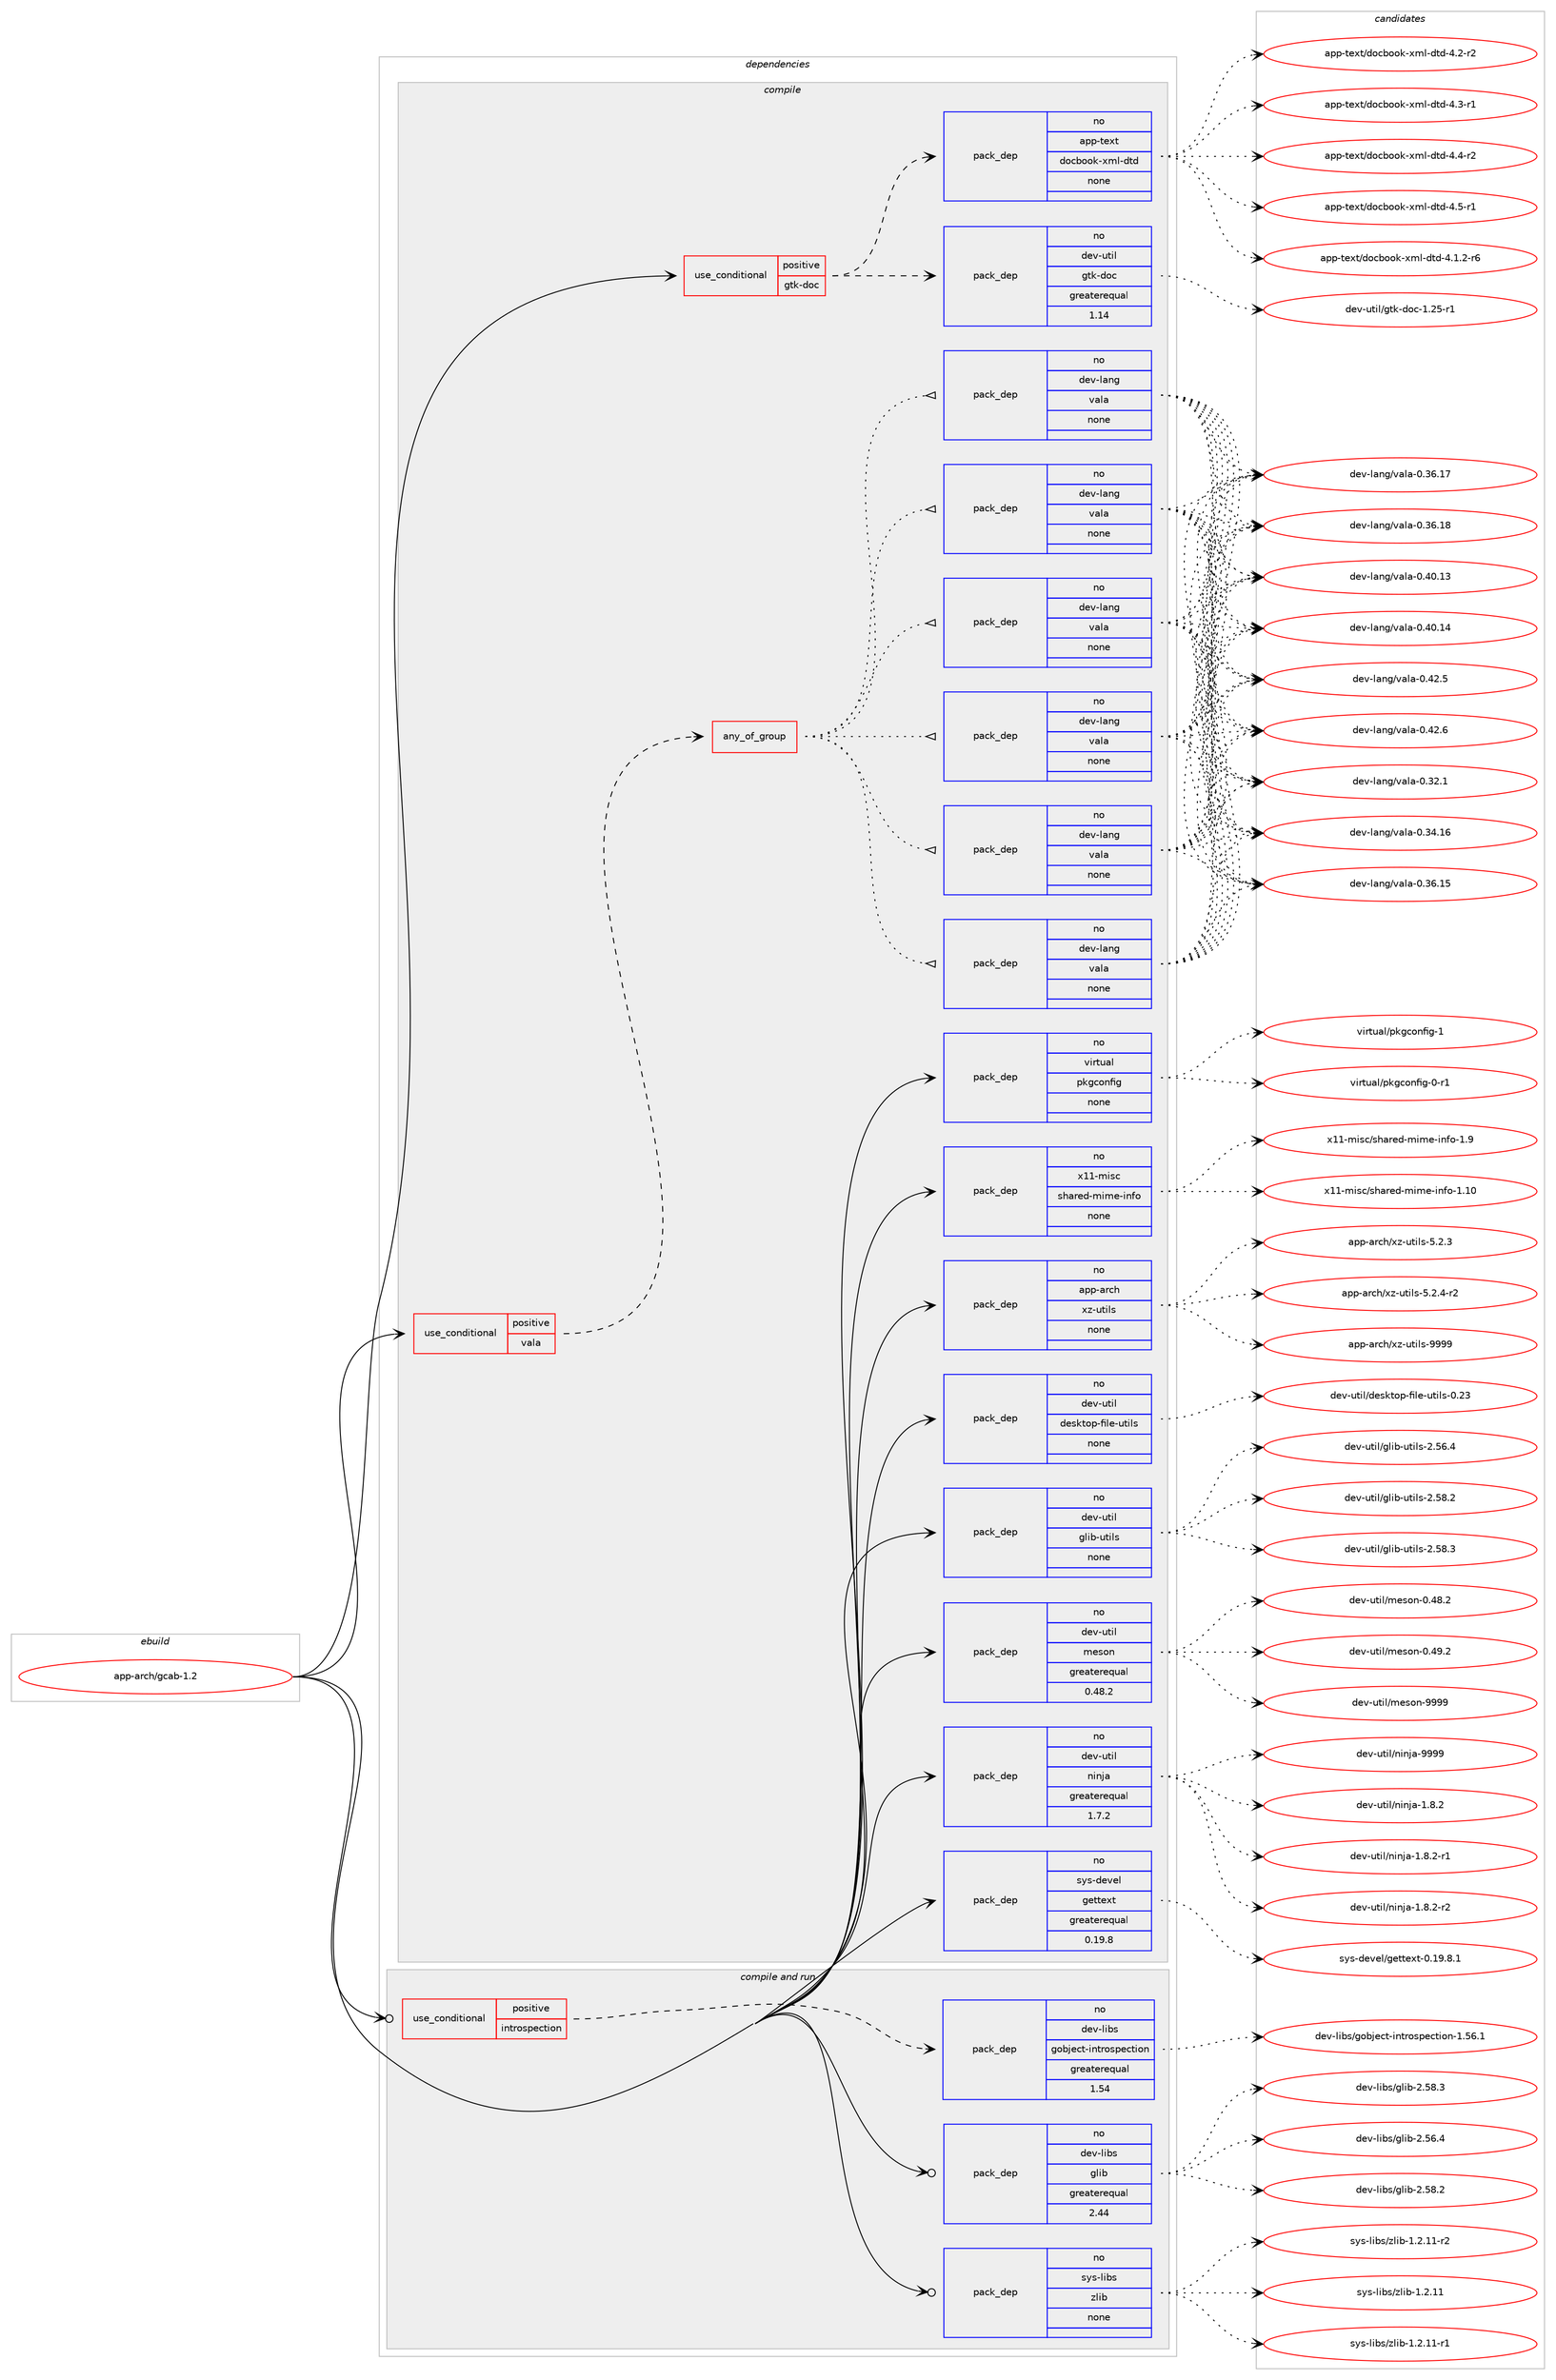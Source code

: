 digraph prolog {

# *************
# Graph options
# *************

newrank=true;
concentrate=true;
compound=true;
graph [rankdir=LR,fontname=Helvetica,fontsize=10,ranksep=1.5];#, ranksep=2.5, nodesep=0.2];
edge  [arrowhead=vee];
node  [fontname=Helvetica,fontsize=10];

# **********
# The ebuild
# **********

subgraph cluster_leftcol {
color=gray;
rank=same;
label=<<i>ebuild</i>>;
id [label="app-arch/gcab-1.2", color=red, width=4, href="../app-arch/gcab-1.2.svg"];
}

# ****************
# The dependencies
# ****************

subgraph cluster_midcol {
color=gray;
label=<<i>dependencies</i>>;
subgraph cluster_compile {
fillcolor="#eeeeee";
style=filled;
label=<<i>compile</i>>;
subgraph cond346520 {
dependency1271210 [label=<<TABLE BORDER="0" CELLBORDER="1" CELLSPACING="0" CELLPADDING="4"><TR><TD ROWSPAN="3" CELLPADDING="10">use_conditional</TD></TR><TR><TD>positive</TD></TR><TR><TD>gtk-doc</TD></TR></TABLE>>, shape=none, color=red];
subgraph pack904965 {
dependency1271211 [label=<<TABLE BORDER="0" CELLBORDER="1" CELLSPACING="0" CELLPADDING="4" WIDTH="220"><TR><TD ROWSPAN="6" CELLPADDING="30">pack_dep</TD></TR><TR><TD WIDTH="110">no</TD></TR><TR><TD>dev-util</TD></TR><TR><TD>gtk-doc</TD></TR><TR><TD>greaterequal</TD></TR><TR><TD>1.14</TD></TR></TABLE>>, shape=none, color=blue];
}
dependency1271210:e -> dependency1271211:w [weight=20,style="dashed",arrowhead="vee"];
subgraph pack904966 {
dependency1271212 [label=<<TABLE BORDER="0" CELLBORDER="1" CELLSPACING="0" CELLPADDING="4" WIDTH="220"><TR><TD ROWSPAN="6" CELLPADDING="30">pack_dep</TD></TR><TR><TD WIDTH="110">no</TD></TR><TR><TD>app-text</TD></TR><TR><TD>docbook-xml-dtd</TD></TR><TR><TD>none</TD></TR><TR><TD></TD></TR></TABLE>>, shape=none, color=blue];
}
dependency1271210:e -> dependency1271212:w [weight=20,style="dashed",arrowhead="vee"];
}
id:e -> dependency1271210:w [weight=20,style="solid",arrowhead="vee"];
subgraph cond346521 {
dependency1271213 [label=<<TABLE BORDER="0" CELLBORDER="1" CELLSPACING="0" CELLPADDING="4"><TR><TD ROWSPAN="3" CELLPADDING="10">use_conditional</TD></TR><TR><TD>positive</TD></TR><TR><TD>vala</TD></TR></TABLE>>, shape=none, color=red];
subgraph any19204 {
dependency1271214 [label=<<TABLE BORDER="0" CELLBORDER="1" CELLSPACING="0" CELLPADDING="4"><TR><TD CELLPADDING="10">any_of_group</TD></TR></TABLE>>, shape=none, color=red];subgraph pack904967 {
dependency1271215 [label=<<TABLE BORDER="0" CELLBORDER="1" CELLSPACING="0" CELLPADDING="4" WIDTH="220"><TR><TD ROWSPAN="6" CELLPADDING="30">pack_dep</TD></TR><TR><TD WIDTH="110">no</TD></TR><TR><TD>dev-lang</TD></TR><TR><TD>vala</TD></TR><TR><TD>none</TD></TR><TR><TD></TD></TR></TABLE>>, shape=none, color=blue];
}
dependency1271214:e -> dependency1271215:w [weight=20,style="dotted",arrowhead="oinv"];
subgraph pack904968 {
dependency1271216 [label=<<TABLE BORDER="0" CELLBORDER="1" CELLSPACING="0" CELLPADDING="4" WIDTH="220"><TR><TD ROWSPAN="6" CELLPADDING="30">pack_dep</TD></TR><TR><TD WIDTH="110">no</TD></TR><TR><TD>dev-lang</TD></TR><TR><TD>vala</TD></TR><TR><TD>none</TD></TR><TR><TD></TD></TR></TABLE>>, shape=none, color=blue];
}
dependency1271214:e -> dependency1271216:w [weight=20,style="dotted",arrowhead="oinv"];
subgraph pack904969 {
dependency1271217 [label=<<TABLE BORDER="0" CELLBORDER="1" CELLSPACING="0" CELLPADDING="4" WIDTH="220"><TR><TD ROWSPAN="6" CELLPADDING="30">pack_dep</TD></TR><TR><TD WIDTH="110">no</TD></TR><TR><TD>dev-lang</TD></TR><TR><TD>vala</TD></TR><TR><TD>none</TD></TR><TR><TD></TD></TR></TABLE>>, shape=none, color=blue];
}
dependency1271214:e -> dependency1271217:w [weight=20,style="dotted",arrowhead="oinv"];
subgraph pack904970 {
dependency1271218 [label=<<TABLE BORDER="0" CELLBORDER="1" CELLSPACING="0" CELLPADDING="4" WIDTH="220"><TR><TD ROWSPAN="6" CELLPADDING="30">pack_dep</TD></TR><TR><TD WIDTH="110">no</TD></TR><TR><TD>dev-lang</TD></TR><TR><TD>vala</TD></TR><TR><TD>none</TD></TR><TR><TD></TD></TR></TABLE>>, shape=none, color=blue];
}
dependency1271214:e -> dependency1271218:w [weight=20,style="dotted",arrowhead="oinv"];
subgraph pack904971 {
dependency1271219 [label=<<TABLE BORDER="0" CELLBORDER="1" CELLSPACING="0" CELLPADDING="4" WIDTH="220"><TR><TD ROWSPAN="6" CELLPADDING="30">pack_dep</TD></TR><TR><TD WIDTH="110">no</TD></TR><TR><TD>dev-lang</TD></TR><TR><TD>vala</TD></TR><TR><TD>none</TD></TR><TR><TD></TD></TR></TABLE>>, shape=none, color=blue];
}
dependency1271214:e -> dependency1271219:w [weight=20,style="dotted",arrowhead="oinv"];
subgraph pack904972 {
dependency1271220 [label=<<TABLE BORDER="0" CELLBORDER="1" CELLSPACING="0" CELLPADDING="4" WIDTH="220"><TR><TD ROWSPAN="6" CELLPADDING="30">pack_dep</TD></TR><TR><TD WIDTH="110">no</TD></TR><TR><TD>dev-lang</TD></TR><TR><TD>vala</TD></TR><TR><TD>none</TD></TR><TR><TD></TD></TR></TABLE>>, shape=none, color=blue];
}
dependency1271214:e -> dependency1271220:w [weight=20,style="dotted",arrowhead="oinv"];
}
dependency1271213:e -> dependency1271214:w [weight=20,style="dashed",arrowhead="vee"];
}
id:e -> dependency1271213:w [weight=20,style="solid",arrowhead="vee"];
subgraph pack904973 {
dependency1271221 [label=<<TABLE BORDER="0" CELLBORDER="1" CELLSPACING="0" CELLPADDING="4" WIDTH="220"><TR><TD ROWSPAN="6" CELLPADDING="30">pack_dep</TD></TR><TR><TD WIDTH="110">no</TD></TR><TR><TD>app-arch</TD></TR><TR><TD>xz-utils</TD></TR><TR><TD>none</TD></TR><TR><TD></TD></TR></TABLE>>, shape=none, color=blue];
}
id:e -> dependency1271221:w [weight=20,style="solid",arrowhead="vee"];
subgraph pack904974 {
dependency1271222 [label=<<TABLE BORDER="0" CELLBORDER="1" CELLSPACING="0" CELLPADDING="4" WIDTH="220"><TR><TD ROWSPAN="6" CELLPADDING="30">pack_dep</TD></TR><TR><TD WIDTH="110">no</TD></TR><TR><TD>dev-util</TD></TR><TR><TD>desktop-file-utils</TD></TR><TR><TD>none</TD></TR><TR><TD></TD></TR></TABLE>>, shape=none, color=blue];
}
id:e -> dependency1271222:w [weight=20,style="solid",arrowhead="vee"];
subgraph pack904975 {
dependency1271223 [label=<<TABLE BORDER="0" CELLBORDER="1" CELLSPACING="0" CELLPADDING="4" WIDTH="220"><TR><TD ROWSPAN="6" CELLPADDING="30">pack_dep</TD></TR><TR><TD WIDTH="110">no</TD></TR><TR><TD>dev-util</TD></TR><TR><TD>glib-utils</TD></TR><TR><TD>none</TD></TR><TR><TD></TD></TR></TABLE>>, shape=none, color=blue];
}
id:e -> dependency1271223:w [weight=20,style="solid",arrowhead="vee"];
subgraph pack904976 {
dependency1271224 [label=<<TABLE BORDER="0" CELLBORDER="1" CELLSPACING="0" CELLPADDING="4" WIDTH="220"><TR><TD ROWSPAN="6" CELLPADDING="30">pack_dep</TD></TR><TR><TD WIDTH="110">no</TD></TR><TR><TD>dev-util</TD></TR><TR><TD>meson</TD></TR><TR><TD>greaterequal</TD></TR><TR><TD>0.48.2</TD></TR></TABLE>>, shape=none, color=blue];
}
id:e -> dependency1271224:w [weight=20,style="solid",arrowhead="vee"];
subgraph pack904977 {
dependency1271225 [label=<<TABLE BORDER="0" CELLBORDER="1" CELLSPACING="0" CELLPADDING="4" WIDTH="220"><TR><TD ROWSPAN="6" CELLPADDING="30">pack_dep</TD></TR><TR><TD WIDTH="110">no</TD></TR><TR><TD>dev-util</TD></TR><TR><TD>ninja</TD></TR><TR><TD>greaterequal</TD></TR><TR><TD>1.7.2</TD></TR></TABLE>>, shape=none, color=blue];
}
id:e -> dependency1271225:w [weight=20,style="solid",arrowhead="vee"];
subgraph pack904978 {
dependency1271226 [label=<<TABLE BORDER="0" CELLBORDER="1" CELLSPACING="0" CELLPADDING="4" WIDTH="220"><TR><TD ROWSPAN="6" CELLPADDING="30">pack_dep</TD></TR><TR><TD WIDTH="110">no</TD></TR><TR><TD>sys-devel</TD></TR><TR><TD>gettext</TD></TR><TR><TD>greaterequal</TD></TR><TR><TD>0.19.8</TD></TR></TABLE>>, shape=none, color=blue];
}
id:e -> dependency1271226:w [weight=20,style="solid",arrowhead="vee"];
subgraph pack904979 {
dependency1271227 [label=<<TABLE BORDER="0" CELLBORDER="1" CELLSPACING="0" CELLPADDING="4" WIDTH="220"><TR><TD ROWSPAN="6" CELLPADDING="30">pack_dep</TD></TR><TR><TD WIDTH="110">no</TD></TR><TR><TD>virtual</TD></TR><TR><TD>pkgconfig</TD></TR><TR><TD>none</TD></TR><TR><TD></TD></TR></TABLE>>, shape=none, color=blue];
}
id:e -> dependency1271227:w [weight=20,style="solid",arrowhead="vee"];
subgraph pack904980 {
dependency1271228 [label=<<TABLE BORDER="0" CELLBORDER="1" CELLSPACING="0" CELLPADDING="4" WIDTH="220"><TR><TD ROWSPAN="6" CELLPADDING="30">pack_dep</TD></TR><TR><TD WIDTH="110">no</TD></TR><TR><TD>x11-misc</TD></TR><TR><TD>shared-mime-info</TD></TR><TR><TD>none</TD></TR><TR><TD></TD></TR></TABLE>>, shape=none, color=blue];
}
id:e -> dependency1271228:w [weight=20,style="solid",arrowhead="vee"];
}
subgraph cluster_compileandrun {
fillcolor="#eeeeee";
style=filled;
label=<<i>compile and run</i>>;
subgraph cond346522 {
dependency1271229 [label=<<TABLE BORDER="0" CELLBORDER="1" CELLSPACING="0" CELLPADDING="4"><TR><TD ROWSPAN="3" CELLPADDING="10">use_conditional</TD></TR><TR><TD>positive</TD></TR><TR><TD>introspection</TD></TR></TABLE>>, shape=none, color=red];
subgraph pack904981 {
dependency1271230 [label=<<TABLE BORDER="0" CELLBORDER="1" CELLSPACING="0" CELLPADDING="4" WIDTH="220"><TR><TD ROWSPAN="6" CELLPADDING="30">pack_dep</TD></TR><TR><TD WIDTH="110">no</TD></TR><TR><TD>dev-libs</TD></TR><TR><TD>gobject-introspection</TD></TR><TR><TD>greaterequal</TD></TR><TR><TD>1.54</TD></TR></TABLE>>, shape=none, color=blue];
}
dependency1271229:e -> dependency1271230:w [weight=20,style="dashed",arrowhead="vee"];
}
id:e -> dependency1271229:w [weight=20,style="solid",arrowhead="odotvee"];
subgraph pack904982 {
dependency1271231 [label=<<TABLE BORDER="0" CELLBORDER="1" CELLSPACING="0" CELLPADDING="4" WIDTH="220"><TR><TD ROWSPAN="6" CELLPADDING="30">pack_dep</TD></TR><TR><TD WIDTH="110">no</TD></TR><TR><TD>dev-libs</TD></TR><TR><TD>glib</TD></TR><TR><TD>greaterequal</TD></TR><TR><TD>2.44</TD></TR></TABLE>>, shape=none, color=blue];
}
id:e -> dependency1271231:w [weight=20,style="solid",arrowhead="odotvee"];
subgraph pack904983 {
dependency1271232 [label=<<TABLE BORDER="0" CELLBORDER="1" CELLSPACING="0" CELLPADDING="4" WIDTH="220"><TR><TD ROWSPAN="6" CELLPADDING="30">pack_dep</TD></TR><TR><TD WIDTH="110">no</TD></TR><TR><TD>sys-libs</TD></TR><TR><TD>zlib</TD></TR><TR><TD>none</TD></TR><TR><TD></TD></TR></TABLE>>, shape=none, color=blue];
}
id:e -> dependency1271232:w [weight=20,style="solid",arrowhead="odotvee"];
}
subgraph cluster_run {
fillcolor="#eeeeee";
style=filled;
label=<<i>run</i>>;
}
}

# **************
# The candidates
# **************

subgraph cluster_choices {
rank=same;
color=gray;
label=<<i>candidates</i>>;

subgraph choice904965 {
color=black;
nodesep=1;
choice1001011184511711610510847103116107451001119945494650534511449 [label="dev-util/gtk-doc-1.25-r1", color=red, width=4,href="../dev-util/gtk-doc-1.25-r1.svg"];
dependency1271211:e -> choice1001011184511711610510847103116107451001119945494650534511449:w [style=dotted,weight="100"];
}
subgraph choice904966 {
color=black;
nodesep=1;
choice971121124511610112011647100111999811111110745120109108451001161004552464946504511454 [label="app-text/docbook-xml-dtd-4.1.2-r6", color=red, width=4,href="../app-text/docbook-xml-dtd-4.1.2-r6.svg"];
choice97112112451161011201164710011199981111111074512010910845100116100455246504511450 [label="app-text/docbook-xml-dtd-4.2-r2", color=red, width=4,href="../app-text/docbook-xml-dtd-4.2-r2.svg"];
choice97112112451161011201164710011199981111111074512010910845100116100455246514511449 [label="app-text/docbook-xml-dtd-4.3-r1", color=red, width=4,href="../app-text/docbook-xml-dtd-4.3-r1.svg"];
choice97112112451161011201164710011199981111111074512010910845100116100455246524511450 [label="app-text/docbook-xml-dtd-4.4-r2", color=red, width=4,href="../app-text/docbook-xml-dtd-4.4-r2.svg"];
choice97112112451161011201164710011199981111111074512010910845100116100455246534511449 [label="app-text/docbook-xml-dtd-4.5-r1", color=red, width=4,href="../app-text/docbook-xml-dtd-4.5-r1.svg"];
dependency1271212:e -> choice971121124511610112011647100111999811111110745120109108451001161004552464946504511454:w [style=dotted,weight="100"];
dependency1271212:e -> choice97112112451161011201164710011199981111111074512010910845100116100455246504511450:w [style=dotted,weight="100"];
dependency1271212:e -> choice97112112451161011201164710011199981111111074512010910845100116100455246514511449:w [style=dotted,weight="100"];
dependency1271212:e -> choice97112112451161011201164710011199981111111074512010910845100116100455246524511450:w [style=dotted,weight="100"];
dependency1271212:e -> choice97112112451161011201164710011199981111111074512010910845100116100455246534511449:w [style=dotted,weight="100"];
}
subgraph choice904967 {
color=black;
nodesep=1;
choice100101118451089711010347118971089745484651504649 [label="dev-lang/vala-0.32.1", color=red, width=4,href="../dev-lang/vala-0.32.1.svg"];
choice10010111845108971101034711897108974548465152464954 [label="dev-lang/vala-0.34.16", color=red, width=4,href="../dev-lang/vala-0.34.16.svg"];
choice10010111845108971101034711897108974548465154464953 [label="dev-lang/vala-0.36.15", color=red, width=4,href="../dev-lang/vala-0.36.15.svg"];
choice10010111845108971101034711897108974548465154464955 [label="dev-lang/vala-0.36.17", color=red, width=4,href="../dev-lang/vala-0.36.17.svg"];
choice10010111845108971101034711897108974548465154464956 [label="dev-lang/vala-0.36.18", color=red, width=4,href="../dev-lang/vala-0.36.18.svg"];
choice10010111845108971101034711897108974548465248464951 [label="dev-lang/vala-0.40.13", color=red, width=4,href="../dev-lang/vala-0.40.13.svg"];
choice10010111845108971101034711897108974548465248464952 [label="dev-lang/vala-0.40.14", color=red, width=4,href="../dev-lang/vala-0.40.14.svg"];
choice100101118451089711010347118971089745484652504653 [label="dev-lang/vala-0.42.5", color=red, width=4,href="../dev-lang/vala-0.42.5.svg"];
choice100101118451089711010347118971089745484652504654 [label="dev-lang/vala-0.42.6", color=red, width=4,href="../dev-lang/vala-0.42.6.svg"];
dependency1271215:e -> choice100101118451089711010347118971089745484651504649:w [style=dotted,weight="100"];
dependency1271215:e -> choice10010111845108971101034711897108974548465152464954:w [style=dotted,weight="100"];
dependency1271215:e -> choice10010111845108971101034711897108974548465154464953:w [style=dotted,weight="100"];
dependency1271215:e -> choice10010111845108971101034711897108974548465154464955:w [style=dotted,weight="100"];
dependency1271215:e -> choice10010111845108971101034711897108974548465154464956:w [style=dotted,weight="100"];
dependency1271215:e -> choice10010111845108971101034711897108974548465248464951:w [style=dotted,weight="100"];
dependency1271215:e -> choice10010111845108971101034711897108974548465248464952:w [style=dotted,weight="100"];
dependency1271215:e -> choice100101118451089711010347118971089745484652504653:w [style=dotted,weight="100"];
dependency1271215:e -> choice100101118451089711010347118971089745484652504654:w [style=dotted,weight="100"];
}
subgraph choice904968 {
color=black;
nodesep=1;
choice100101118451089711010347118971089745484651504649 [label="dev-lang/vala-0.32.1", color=red, width=4,href="../dev-lang/vala-0.32.1.svg"];
choice10010111845108971101034711897108974548465152464954 [label="dev-lang/vala-0.34.16", color=red, width=4,href="../dev-lang/vala-0.34.16.svg"];
choice10010111845108971101034711897108974548465154464953 [label="dev-lang/vala-0.36.15", color=red, width=4,href="../dev-lang/vala-0.36.15.svg"];
choice10010111845108971101034711897108974548465154464955 [label="dev-lang/vala-0.36.17", color=red, width=4,href="../dev-lang/vala-0.36.17.svg"];
choice10010111845108971101034711897108974548465154464956 [label="dev-lang/vala-0.36.18", color=red, width=4,href="../dev-lang/vala-0.36.18.svg"];
choice10010111845108971101034711897108974548465248464951 [label="dev-lang/vala-0.40.13", color=red, width=4,href="../dev-lang/vala-0.40.13.svg"];
choice10010111845108971101034711897108974548465248464952 [label="dev-lang/vala-0.40.14", color=red, width=4,href="../dev-lang/vala-0.40.14.svg"];
choice100101118451089711010347118971089745484652504653 [label="dev-lang/vala-0.42.5", color=red, width=4,href="../dev-lang/vala-0.42.5.svg"];
choice100101118451089711010347118971089745484652504654 [label="dev-lang/vala-0.42.6", color=red, width=4,href="../dev-lang/vala-0.42.6.svg"];
dependency1271216:e -> choice100101118451089711010347118971089745484651504649:w [style=dotted,weight="100"];
dependency1271216:e -> choice10010111845108971101034711897108974548465152464954:w [style=dotted,weight="100"];
dependency1271216:e -> choice10010111845108971101034711897108974548465154464953:w [style=dotted,weight="100"];
dependency1271216:e -> choice10010111845108971101034711897108974548465154464955:w [style=dotted,weight="100"];
dependency1271216:e -> choice10010111845108971101034711897108974548465154464956:w [style=dotted,weight="100"];
dependency1271216:e -> choice10010111845108971101034711897108974548465248464951:w [style=dotted,weight="100"];
dependency1271216:e -> choice10010111845108971101034711897108974548465248464952:w [style=dotted,weight="100"];
dependency1271216:e -> choice100101118451089711010347118971089745484652504653:w [style=dotted,weight="100"];
dependency1271216:e -> choice100101118451089711010347118971089745484652504654:w [style=dotted,weight="100"];
}
subgraph choice904969 {
color=black;
nodesep=1;
choice100101118451089711010347118971089745484651504649 [label="dev-lang/vala-0.32.1", color=red, width=4,href="../dev-lang/vala-0.32.1.svg"];
choice10010111845108971101034711897108974548465152464954 [label="dev-lang/vala-0.34.16", color=red, width=4,href="../dev-lang/vala-0.34.16.svg"];
choice10010111845108971101034711897108974548465154464953 [label="dev-lang/vala-0.36.15", color=red, width=4,href="../dev-lang/vala-0.36.15.svg"];
choice10010111845108971101034711897108974548465154464955 [label="dev-lang/vala-0.36.17", color=red, width=4,href="../dev-lang/vala-0.36.17.svg"];
choice10010111845108971101034711897108974548465154464956 [label="dev-lang/vala-0.36.18", color=red, width=4,href="../dev-lang/vala-0.36.18.svg"];
choice10010111845108971101034711897108974548465248464951 [label="dev-lang/vala-0.40.13", color=red, width=4,href="../dev-lang/vala-0.40.13.svg"];
choice10010111845108971101034711897108974548465248464952 [label="dev-lang/vala-0.40.14", color=red, width=4,href="../dev-lang/vala-0.40.14.svg"];
choice100101118451089711010347118971089745484652504653 [label="dev-lang/vala-0.42.5", color=red, width=4,href="../dev-lang/vala-0.42.5.svg"];
choice100101118451089711010347118971089745484652504654 [label="dev-lang/vala-0.42.6", color=red, width=4,href="../dev-lang/vala-0.42.6.svg"];
dependency1271217:e -> choice100101118451089711010347118971089745484651504649:w [style=dotted,weight="100"];
dependency1271217:e -> choice10010111845108971101034711897108974548465152464954:w [style=dotted,weight="100"];
dependency1271217:e -> choice10010111845108971101034711897108974548465154464953:w [style=dotted,weight="100"];
dependency1271217:e -> choice10010111845108971101034711897108974548465154464955:w [style=dotted,weight="100"];
dependency1271217:e -> choice10010111845108971101034711897108974548465154464956:w [style=dotted,weight="100"];
dependency1271217:e -> choice10010111845108971101034711897108974548465248464951:w [style=dotted,weight="100"];
dependency1271217:e -> choice10010111845108971101034711897108974548465248464952:w [style=dotted,weight="100"];
dependency1271217:e -> choice100101118451089711010347118971089745484652504653:w [style=dotted,weight="100"];
dependency1271217:e -> choice100101118451089711010347118971089745484652504654:w [style=dotted,weight="100"];
}
subgraph choice904970 {
color=black;
nodesep=1;
choice100101118451089711010347118971089745484651504649 [label="dev-lang/vala-0.32.1", color=red, width=4,href="../dev-lang/vala-0.32.1.svg"];
choice10010111845108971101034711897108974548465152464954 [label="dev-lang/vala-0.34.16", color=red, width=4,href="../dev-lang/vala-0.34.16.svg"];
choice10010111845108971101034711897108974548465154464953 [label="dev-lang/vala-0.36.15", color=red, width=4,href="../dev-lang/vala-0.36.15.svg"];
choice10010111845108971101034711897108974548465154464955 [label="dev-lang/vala-0.36.17", color=red, width=4,href="../dev-lang/vala-0.36.17.svg"];
choice10010111845108971101034711897108974548465154464956 [label="dev-lang/vala-0.36.18", color=red, width=4,href="../dev-lang/vala-0.36.18.svg"];
choice10010111845108971101034711897108974548465248464951 [label="dev-lang/vala-0.40.13", color=red, width=4,href="../dev-lang/vala-0.40.13.svg"];
choice10010111845108971101034711897108974548465248464952 [label="dev-lang/vala-0.40.14", color=red, width=4,href="../dev-lang/vala-0.40.14.svg"];
choice100101118451089711010347118971089745484652504653 [label="dev-lang/vala-0.42.5", color=red, width=4,href="../dev-lang/vala-0.42.5.svg"];
choice100101118451089711010347118971089745484652504654 [label="dev-lang/vala-0.42.6", color=red, width=4,href="../dev-lang/vala-0.42.6.svg"];
dependency1271218:e -> choice100101118451089711010347118971089745484651504649:w [style=dotted,weight="100"];
dependency1271218:e -> choice10010111845108971101034711897108974548465152464954:w [style=dotted,weight="100"];
dependency1271218:e -> choice10010111845108971101034711897108974548465154464953:w [style=dotted,weight="100"];
dependency1271218:e -> choice10010111845108971101034711897108974548465154464955:w [style=dotted,weight="100"];
dependency1271218:e -> choice10010111845108971101034711897108974548465154464956:w [style=dotted,weight="100"];
dependency1271218:e -> choice10010111845108971101034711897108974548465248464951:w [style=dotted,weight="100"];
dependency1271218:e -> choice10010111845108971101034711897108974548465248464952:w [style=dotted,weight="100"];
dependency1271218:e -> choice100101118451089711010347118971089745484652504653:w [style=dotted,weight="100"];
dependency1271218:e -> choice100101118451089711010347118971089745484652504654:w [style=dotted,weight="100"];
}
subgraph choice904971 {
color=black;
nodesep=1;
choice100101118451089711010347118971089745484651504649 [label="dev-lang/vala-0.32.1", color=red, width=4,href="../dev-lang/vala-0.32.1.svg"];
choice10010111845108971101034711897108974548465152464954 [label="dev-lang/vala-0.34.16", color=red, width=4,href="../dev-lang/vala-0.34.16.svg"];
choice10010111845108971101034711897108974548465154464953 [label="dev-lang/vala-0.36.15", color=red, width=4,href="../dev-lang/vala-0.36.15.svg"];
choice10010111845108971101034711897108974548465154464955 [label="dev-lang/vala-0.36.17", color=red, width=4,href="../dev-lang/vala-0.36.17.svg"];
choice10010111845108971101034711897108974548465154464956 [label="dev-lang/vala-0.36.18", color=red, width=4,href="../dev-lang/vala-0.36.18.svg"];
choice10010111845108971101034711897108974548465248464951 [label="dev-lang/vala-0.40.13", color=red, width=4,href="../dev-lang/vala-0.40.13.svg"];
choice10010111845108971101034711897108974548465248464952 [label="dev-lang/vala-0.40.14", color=red, width=4,href="../dev-lang/vala-0.40.14.svg"];
choice100101118451089711010347118971089745484652504653 [label="dev-lang/vala-0.42.5", color=red, width=4,href="../dev-lang/vala-0.42.5.svg"];
choice100101118451089711010347118971089745484652504654 [label="dev-lang/vala-0.42.6", color=red, width=4,href="../dev-lang/vala-0.42.6.svg"];
dependency1271219:e -> choice100101118451089711010347118971089745484651504649:w [style=dotted,weight="100"];
dependency1271219:e -> choice10010111845108971101034711897108974548465152464954:w [style=dotted,weight="100"];
dependency1271219:e -> choice10010111845108971101034711897108974548465154464953:w [style=dotted,weight="100"];
dependency1271219:e -> choice10010111845108971101034711897108974548465154464955:w [style=dotted,weight="100"];
dependency1271219:e -> choice10010111845108971101034711897108974548465154464956:w [style=dotted,weight="100"];
dependency1271219:e -> choice10010111845108971101034711897108974548465248464951:w [style=dotted,weight="100"];
dependency1271219:e -> choice10010111845108971101034711897108974548465248464952:w [style=dotted,weight="100"];
dependency1271219:e -> choice100101118451089711010347118971089745484652504653:w [style=dotted,weight="100"];
dependency1271219:e -> choice100101118451089711010347118971089745484652504654:w [style=dotted,weight="100"];
}
subgraph choice904972 {
color=black;
nodesep=1;
choice100101118451089711010347118971089745484651504649 [label="dev-lang/vala-0.32.1", color=red, width=4,href="../dev-lang/vala-0.32.1.svg"];
choice10010111845108971101034711897108974548465152464954 [label="dev-lang/vala-0.34.16", color=red, width=4,href="../dev-lang/vala-0.34.16.svg"];
choice10010111845108971101034711897108974548465154464953 [label="dev-lang/vala-0.36.15", color=red, width=4,href="../dev-lang/vala-0.36.15.svg"];
choice10010111845108971101034711897108974548465154464955 [label="dev-lang/vala-0.36.17", color=red, width=4,href="../dev-lang/vala-0.36.17.svg"];
choice10010111845108971101034711897108974548465154464956 [label="dev-lang/vala-0.36.18", color=red, width=4,href="../dev-lang/vala-0.36.18.svg"];
choice10010111845108971101034711897108974548465248464951 [label="dev-lang/vala-0.40.13", color=red, width=4,href="../dev-lang/vala-0.40.13.svg"];
choice10010111845108971101034711897108974548465248464952 [label="dev-lang/vala-0.40.14", color=red, width=4,href="../dev-lang/vala-0.40.14.svg"];
choice100101118451089711010347118971089745484652504653 [label="dev-lang/vala-0.42.5", color=red, width=4,href="../dev-lang/vala-0.42.5.svg"];
choice100101118451089711010347118971089745484652504654 [label="dev-lang/vala-0.42.6", color=red, width=4,href="../dev-lang/vala-0.42.6.svg"];
dependency1271220:e -> choice100101118451089711010347118971089745484651504649:w [style=dotted,weight="100"];
dependency1271220:e -> choice10010111845108971101034711897108974548465152464954:w [style=dotted,weight="100"];
dependency1271220:e -> choice10010111845108971101034711897108974548465154464953:w [style=dotted,weight="100"];
dependency1271220:e -> choice10010111845108971101034711897108974548465154464955:w [style=dotted,weight="100"];
dependency1271220:e -> choice10010111845108971101034711897108974548465154464956:w [style=dotted,weight="100"];
dependency1271220:e -> choice10010111845108971101034711897108974548465248464951:w [style=dotted,weight="100"];
dependency1271220:e -> choice10010111845108971101034711897108974548465248464952:w [style=dotted,weight="100"];
dependency1271220:e -> choice100101118451089711010347118971089745484652504653:w [style=dotted,weight="100"];
dependency1271220:e -> choice100101118451089711010347118971089745484652504654:w [style=dotted,weight="100"];
}
subgraph choice904973 {
color=black;
nodesep=1;
choice971121124597114991044712012245117116105108115455346504651 [label="app-arch/xz-utils-5.2.3", color=red, width=4,href="../app-arch/xz-utils-5.2.3.svg"];
choice9711211245971149910447120122451171161051081154553465046524511450 [label="app-arch/xz-utils-5.2.4-r2", color=red, width=4,href="../app-arch/xz-utils-5.2.4-r2.svg"];
choice9711211245971149910447120122451171161051081154557575757 [label="app-arch/xz-utils-9999", color=red, width=4,href="../app-arch/xz-utils-9999.svg"];
dependency1271221:e -> choice971121124597114991044712012245117116105108115455346504651:w [style=dotted,weight="100"];
dependency1271221:e -> choice9711211245971149910447120122451171161051081154553465046524511450:w [style=dotted,weight="100"];
dependency1271221:e -> choice9711211245971149910447120122451171161051081154557575757:w [style=dotted,weight="100"];
}
subgraph choice904974 {
color=black;
nodesep=1;
choice100101118451171161051084710010111510711611111245102105108101451171161051081154548465051 [label="dev-util/desktop-file-utils-0.23", color=red, width=4,href="../dev-util/desktop-file-utils-0.23.svg"];
dependency1271222:e -> choice100101118451171161051084710010111510711611111245102105108101451171161051081154548465051:w [style=dotted,weight="100"];
}
subgraph choice904975 {
color=black;
nodesep=1;
choice1001011184511711610510847103108105984511711610510811545504653544652 [label="dev-util/glib-utils-2.56.4", color=red, width=4,href="../dev-util/glib-utils-2.56.4.svg"];
choice1001011184511711610510847103108105984511711610510811545504653564650 [label="dev-util/glib-utils-2.58.2", color=red, width=4,href="../dev-util/glib-utils-2.58.2.svg"];
choice1001011184511711610510847103108105984511711610510811545504653564651 [label="dev-util/glib-utils-2.58.3", color=red, width=4,href="../dev-util/glib-utils-2.58.3.svg"];
dependency1271223:e -> choice1001011184511711610510847103108105984511711610510811545504653544652:w [style=dotted,weight="100"];
dependency1271223:e -> choice1001011184511711610510847103108105984511711610510811545504653564650:w [style=dotted,weight="100"];
dependency1271223:e -> choice1001011184511711610510847103108105984511711610510811545504653564651:w [style=dotted,weight="100"];
}
subgraph choice904976 {
color=black;
nodesep=1;
choice100101118451171161051084710910111511111045484652564650 [label="dev-util/meson-0.48.2", color=red, width=4,href="../dev-util/meson-0.48.2.svg"];
choice100101118451171161051084710910111511111045484652574650 [label="dev-util/meson-0.49.2", color=red, width=4,href="../dev-util/meson-0.49.2.svg"];
choice10010111845117116105108471091011151111104557575757 [label="dev-util/meson-9999", color=red, width=4,href="../dev-util/meson-9999.svg"];
dependency1271224:e -> choice100101118451171161051084710910111511111045484652564650:w [style=dotted,weight="100"];
dependency1271224:e -> choice100101118451171161051084710910111511111045484652574650:w [style=dotted,weight="100"];
dependency1271224:e -> choice10010111845117116105108471091011151111104557575757:w [style=dotted,weight="100"];
}
subgraph choice904977 {
color=black;
nodesep=1;
choice100101118451171161051084711010511010697454946564650 [label="dev-util/ninja-1.8.2", color=red, width=4,href="../dev-util/ninja-1.8.2.svg"];
choice1001011184511711610510847110105110106974549465646504511449 [label="dev-util/ninja-1.8.2-r1", color=red, width=4,href="../dev-util/ninja-1.8.2-r1.svg"];
choice1001011184511711610510847110105110106974549465646504511450 [label="dev-util/ninja-1.8.2-r2", color=red, width=4,href="../dev-util/ninja-1.8.2-r2.svg"];
choice1001011184511711610510847110105110106974557575757 [label="dev-util/ninja-9999", color=red, width=4,href="../dev-util/ninja-9999.svg"];
dependency1271225:e -> choice100101118451171161051084711010511010697454946564650:w [style=dotted,weight="100"];
dependency1271225:e -> choice1001011184511711610510847110105110106974549465646504511449:w [style=dotted,weight="100"];
dependency1271225:e -> choice1001011184511711610510847110105110106974549465646504511450:w [style=dotted,weight="100"];
dependency1271225:e -> choice1001011184511711610510847110105110106974557575757:w [style=dotted,weight="100"];
}
subgraph choice904978 {
color=black;
nodesep=1;
choice1151211154510010111810110847103101116116101120116454846495746564649 [label="sys-devel/gettext-0.19.8.1", color=red, width=4,href="../sys-devel/gettext-0.19.8.1.svg"];
dependency1271226:e -> choice1151211154510010111810110847103101116116101120116454846495746564649:w [style=dotted,weight="100"];
}
subgraph choice904979 {
color=black;
nodesep=1;
choice11810511411611797108471121071039911111010210510345484511449 [label="virtual/pkgconfig-0-r1", color=red, width=4,href="../virtual/pkgconfig-0-r1.svg"];
choice1181051141161179710847112107103991111101021051034549 [label="virtual/pkgconfig-1", color=red, width=4,href="../virtual/pkgconfig-1.svg"];
dependency1271227:e -> choice11810511411611797108471121071039911111010210510345484511449:w [style=dotted,weight="100"];
dependency1271227:e -> choice1181051141161179710847112107103991111101021051034549:w [style=dotted,weight="100"];
}
subgraph choice904980 {
color=black;
nodesep=1;
choice12049494510910511599471151049711410110045109105109101451051101021114549464948 [label="x11-misc/shared-mime-info-1.10", color=red, width=4,href="../x11-misc/shared-mime-info-1.10.svg"];
choice120494945109105115994711510497114101100451091051091014510511010211145494657 [label="x11-misc/shared-mime-info-1.9", color=red, width=4,href="../x11-misc/shared-mime-info-1.9.svg"];
dependency1271228:e -> choice12049494510910511599471151049711410110045109105109101451051101021114549464948:w [style=dotted,weight="100"];
dependency1271228:e -> choice120494945109105115994711510497114101100451091051091014510511010211145494657:w [style=dotted,weight="100"];
}
subgraph choice904981 {
color=black;
nodesep=1;
choice1001011184510810598115471031119810610199116451051101161141111151121019911610511111045494653544649 [label="dev-libs/gobject-introspection-1.56.1", color=red, width=4,href="../dev-libs/gobject-introspection-1.56.1.svg"];
dependency1271230:e -> choice1001011184510810598115471031119810610199116451051101161141111151121019911610511111045494653544649:w [style=dotted,weight="100"];
}
subgraph choice904982 {
color=black;
nodesep=1;
choice1001011184510810598115471031081059845504653544652 [label="dev-libs/glib-2.56.4", color=red, width=4,href="../dev-libs/glib-2.56.4.svg"];
choice1001011184510810598115471031081059845504653564650 [label="dev-libs/glib-2.58.2", color=red, width=4,href="../dev-libs/glib-2.58.2.svg"];
choice1001011184510810598115471031081059845504653564651 [label="dev-libs/glib-2.58.3", color=red, width=4,href="../dev-libs/glib-2.58.3.svg"];
dependency1271231:e -> choice1001011184510810598115471031081059845504653544652:w [style=dotted,weight="100"];
dependency1271231:e -> choice1001011184510810598115471031081059845504653564650:w [style=dotted,weight="100"];
dependency1271231:e -> choice1001011184510810598115471031081059845504653564651:w [style=dotted,weight="100"];
}
subgraph choice904983 {
color=black;
nodesep=1;
choice1151211154510810598115471221081059845494650464949 [label="sys-libs/zlib-1.2.11", color=red, width=4,href="../sys-libs/zlib-1.2.11.svg"];
choice11512111545108105981154712210810598454946504649494511449 [label="sys-libs/zlib-1.2.11-r1", color=red, width=4,href="../sys-libs/zlib-1.2.11-r1.svg"];
choice11512111545108105981154712210810598454946504649494511450 [label="sys-libs/zlib-1.2.11-r2", color=red, width=4,href="../sys-libs/zlib-1.2.11-r2.svg"];
dependency1271232:e -> choice1151211154510810598115471221081059845494650464949:w [style=dotted,weight="100"];
dependency1271232:e -> choice11512111545108105981154712210810598454946504649494511449:w [style=dotted,weight="100"];
dependency1271232:e -> choice11512111545108105981154712210810598454946504649494511450:w [style=dotted,weight="100"];
}
}

}
